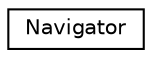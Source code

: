 digraph "Graphical Class Hierarchy"
{
  edge [fontname="Helvetica",fontsize="10",labelfontname="Helvetica",labelfontsize="10"];
  node [fontname="Helvetica",fontsize="10",shape=record];
  rankdir="LR";
  Node0 [label="Navigator",height=0.2,width=0.4,color="black", fillcolor="white", style="filled",URL="$classNavigator.html",tooltip="The application class of this process. "];
}
